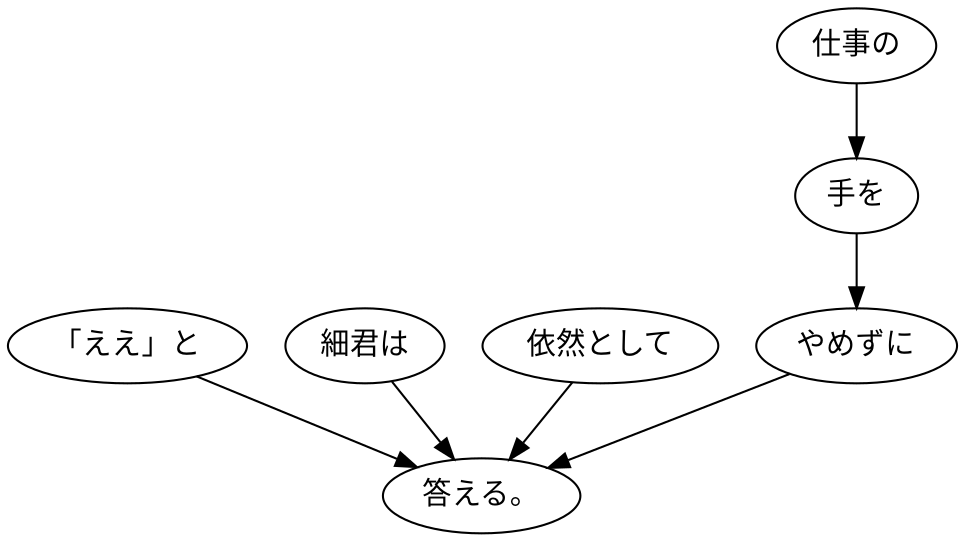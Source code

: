 digraph graph2241 {
	node0 [label="「ええ」と"];
	node1 [label="細君は"];
	node2 [label="依然として"];
	node3 [label="仕事の"];
	node4 [label="手を"];
	node5 [label="やめずに"];
	node6 [label="答える。"];
	node0 -> node6;
	node1 -> node6;
	node2 -> node6;
	node3 -> node4;
	node4 -> node5;
	node5 -> node6;
}
